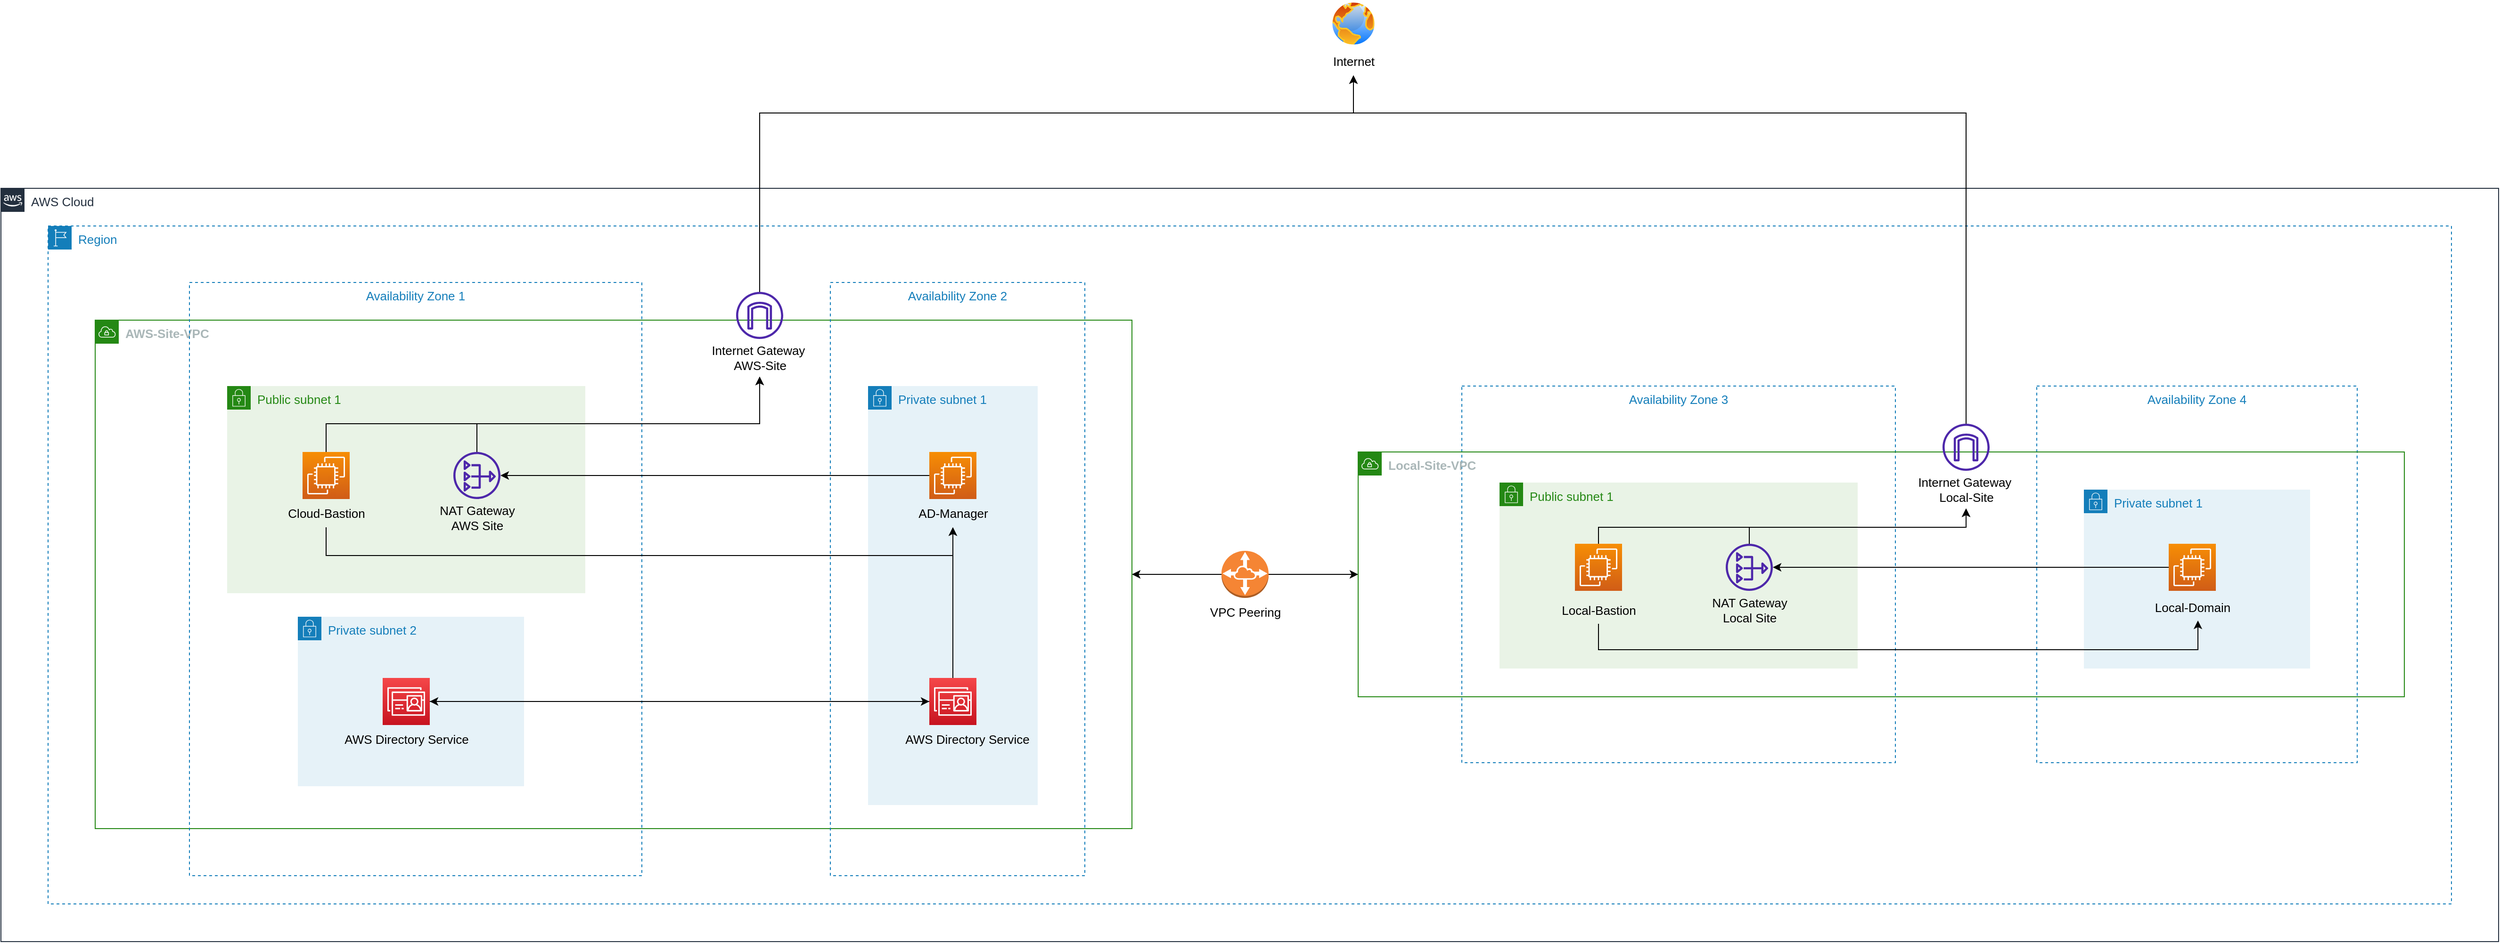 <mxfile version="20.1.1" type="device"><diagram id="S8Sr_7LqdmDcDRECNjZU" name="Page-1"><mxGraphModel dx="3184" dy="1077" grid="1" gridSize="10" guides="1" tooltips="1" connect="1" arrows="1" fold="1" page="1" pageScale="1" pageWidth="850" pageHeight="1100" math="0" shadow="0"><root><mxCell id="0"/><mxCell id="1" parent="0"/><mxCell id="4rdcYY6IDJQYReY9Mdef-29" value="&lt;font style=&quot;font-size: 13px;&quot;&gt;Region&lt;/font&gt;" style="points=[[0,0],[0.25,0],[0.5,0],[0.75,0],[1,0],[1,0.25],[1,0.5],[1,0.75],[1,1],[0.75,1],[0.5,1],[0.25,1],[0,1],[0,0.75],[0,0.5],[0,0.25]];outlineConnect=0;gradientColor=none;html=1;whiteSpace=wrap;fontSize=12;fontStyle=0;container=1;pointerEvents=0;collapsible=0;recursiveResize=0;shape=mxgraph.aws4.group;grIcon=mxgraph.aws4.group_region;strokeColor=#147EBA;fillColor=none;verticalAlign=top;align=left;spacingLeft=30;fontColor=#147EBA;dashed=1;" vertex="1" parent="1"><mxGeometry x="-270" y="360" width="2550" height="720" as="geometry"/></mxCell><mxCell id="4rdcYY6IDJQYReY9Mdef-23" value="&lt;font style=&quot;font-size: 13px;&quot;&gt;Private subnet 1&lt;/font&gt;" style="points=[[0,0],[0.25,0],[0.5,0],[0.75,0],[1,0],[1,0.25],[1,0.5],[1,0.75],[1,1],[0.75,1],[0.5,1],[0.25,1],[0,1],[0,0.75],[0,0.5],[0,0.25]];outlineConnect=0;gradientColor=none;html=1;whiteSpace=wrap;fontSize=12;fontStyle=0;container=0;pointerEvents=0;collapsible=0;recursiveResize=0;shape=mxgraph.aws4.group;grIcon=mxgraph.aws4.group_security_group;grStroke=0;strokeColor=#147EBA;fillColor=#E6F2F8;verticalAlign=top;align=left;spacingLeft=30;fontColor=#147EBA;dashed=0;" vertex="1" parent="4rdcYY6IDJQYReY9Mdef-29"><mxGeometry x="870" y="170" width="180" height="445" as="geometry"/></mxCell><mxCell id="4rdcYY6IDJQYReY9Mdef-28" value="&lt;font style=&quot;font-size: 13px;&quot;&gt;&lt;b&gt;AWS-Site-VPC&lt;/b&gt;&lt;/font&gt;" style="points=[[0,0],[0.25,0],[0.5,0],[0.75,0],[1,0],[1,0.25],[1,0.5],[1,0.75],[1,1],[0.75,1],[0.5,1],[0.25,1],[0,1],[0,0.75],[0,0.5],[0,0.25]];outlineConnect=0;gradientColor=none;html=1;whiteSpace=wrap;fontSize=12;fontStyle=0;container=1;pointerEvents=0;collapsible=0;recursiveResize=0;shape=mxgraph.aws4.group;grIcon=mxgraph.aws4.group_vpc;strokeColor=#248814;fillColor=none;verticalAlign=top;align=left;spacingLeft=30;fontColor=#AAB7B8;dashed=0;" vertex="1" parent="1"><mxGeometry x="-220" y="460" width="1100" height="540" as="geometry"/></mxCell><mxCell id="4rdcYY6IDJQYReY9Mdef-30" value="&lt;font style=&quot;font-size: 13px;&quot;&gt;AWS Cloud&lt;/font&gt;" style="points=[[0,0],[0.25,0],[0.5,0],[0.75,0],[1,0],[1,0.25],[1,0.5],[1,0.75],[1,1],[0.75,1],[0.5,1],[0.25,1],[0,1],[0,0.75],[0,0.5],[0,0.25]];outlineConnect=0;gradientColor=none;html=1;whiteSpace=wrap;fontSize=12;fontStyle=0;container=1;pointerEvents=0;collapsible=0;recursiveResize=0;shape=mxgraph.aws4.group;grIcon=mxgraph.aws4.group_aws_cloud_alt;strokeColor=#232F3E;fillColor=none;verticalAlign=top;align=left;spacingLeft=30;fontColor=#232F3E;dashed=0;" vertex="1" parent="1"><mxGeometry x="-320" y="320" width="2650" height="800" as="geometry"/></mxCell><mxCell id="4rdcYY6IDJQYReY9Mdef-27" value="Availability Zone 2" style="fillColor=none;strokeColor=#147EBA;dashed=1;verticalAlign=top;fontStyle=0;fontColor=#147EBA;fontSize=13;" vertex="1" parent="4rdcYY6IDJQYReY9Mdef-30"><mxGeometry x="880" y="100" width="270" height="630" as="geometry"/></mxCell><mxCell id="4rdcYY6IDJQYReY9Mdef-186" value="Availability Zone 4" style="fillColor=none;strokeColor=#147EBA;dashed=1;verticalAlign=top;fontStyle=0;fontColor=#147EBA;fontSize=13;" vertex="1" parent="4rdcYY6IDJQYReY9Mdef-30"><mxGeometry x="2160" y="210" width="340" height="400" as="geometry"/></mxCell><mxCell id="4rdcYY6IDJQYReY9Mdef-166" value="Availability Zone 3" style="fillColor=none;strokeColor=#147EBA;dashed=1;verticalAlign=top;fontStyle=0;fontColor=#147EBA;fontSize=13;" vertex="1" parent="4rdcYY6IDJQYReY9Mdef-30"><mxGeometry x="1550" y="210" width="460" height="400" as="geometry"/></mxCell><mxCell id="4rdcYY6IDJQYReY9Mdef-31" value="" style="sketch=0;outlineConnect=0;fontColor=#232F3E;gradientColor=none;fillColor=#4D27AA;strokeColor=none;dashed=0;verticalLabelPosition=bottom;verticalAlign=top;align=center;html=1;fontSize=12;fontStyle=0;aspect=fixed;pointerEvents=1;shape=mxgraph.aws4.internet_gateway;" vertex="1" parent="4rdcYY6IDJQYReY9Mdef-30"><mxGeometry x="780" y="110" width="50" height="50" as="geometry"/></mxCell><mxCell id="4rdcYY6IDJQYReY9Mdef-32" value="&lt;font style=&quot;font-size: 13px;&quot;&gt;Internet Gateway&amp;nbsp;&lt;br&gt;AWS-Site&lt;br&gt;&lt;/font&gt;" style="text;html=1;align=center;verticalAlign=middle;resizable=0;points=[];autosize=1;strokeColor=none;fillColor=none;" vertex="1" parent="4rdcYY6IDJQYReY9Mdef-30"><mxGeometry x="740" y="160" width="130" height="40" as="geometry"/></mxCell><mxCell id="4rdcYY6IDJQYReY9Mdef-11" value="" style="sketch=0;points=[[0,0,0],[0.25,0,0],[0.5,0,0],[0.75,0,0],[1,0,0],[0,1,0],[0.25,1,0],[0.5,1,0],[0.75,1,0],[1,1,0],[0,0.25,0],[0,0.5,0],[0,0.75,0],[1,0.25,0],[1,0.5,0],[1,0.75,0]];outlineConnect=0;fontColor=#232F3E;gradientColor=#F78E04;gradientDirection=north;fillColor=#D05C17;strokeColor=#ffffff;dashed=0;verticalLabelPosition=bottom;verticalAlign=top;align=center;html=1;fontSize=12;fontStyle=0;aspect=fixed;shape=mxgraph.aws4.resourceIcon;resIcon=mxgraph.aws4.ec2;" vertex="1" parent="4rdcYY6IDJQYReY9Mdef-30"><mxGeometry x="985" y="280" width="50" height="50" as="geometry"/></mxCell><mxCell id="4rdcYY6IDJQYReY9Mdef-12" value="&lt;span style=&quot;font-size: 13px;&quot;&gt;AD-Manager&lt;/span&gt;" style="text;html=1;align=center;verticalAlign=middle;resizable=0;points=[];autosize=1;strokeColor=none;fillColor=none;" vertex="1" parent="4rdcYY6IDJQYReY9Mdef-30"><mxGeometry x="960" y="330" width="100" height="30" as="geometry"/></mxCell><mxCell id="4rdcYY6IDJQYReY9Mdef-13" value="" style="sketch=0;points=[[0,0,0],[0.25,0,0],[0.5,0,0],[0.75,0,0],[1,0,0],[0,1,0],[0.25,1,0],[0.5,1,0],[0.75,1,0],[1,1,0],[0,0.25,0],[0,0.5,0],[0,0.75,0],[1,0.25,0],[1,0.5,0],[1,0.75,0]];outlineConnect=0;fontColor=#232F3E;gradientColor=#F54749;gradientDirection=north;fillColor=#C7131F;strokeColor=#ffffff;dashed=0;verticalLabelPosition=bottom;verticalAlign=top;align=center;html=1;fontSize=12;fontStyle=0;aspect=fixed;shape=mxgraph.aws4.resourceIcon;resIcon=mxgraph.aws4.directory_service;" vertex="1" parent="4rdcYY6IDJQYReY9Mdef-30"><mxGeometry x="985" y="520" width="50" height="50" as="geometry"/></mxCell><mxCell id="4rdcYY6IDJQYReY9Mdef-18" style="edgeStyle=orthogonalEdgeStyle;rounded=0;orthogonalLoop=1;jettySize=auto;html=1;fontSize=13;" edge="1" parent="4rdcYY6IDJQYReY9Mdef-30" source="4rdcYY6IDJQYReY9Mdef-13" target="4rdcYY6IDJQYReY9Mdef-12"><mxGeometry relative="1" as="geometry"/></mxCell><mxCell id="4rdcYY6IDJQYReY9Mdef-14" value="&lt;span style=&quot;font-size: 13px;&quot;&gt;AWS Directory Service&lt;/span&gt;" style="text;html=1;align=center;verticalAlign=middle;resizable=0;points=[];autosize=1;strokeColor=none;fillColor=none;" vertex="1" parent="4rdcYY6IDJQYReY9Mdef-30"><mxGeometry x="945" y="570" width="160" height="30" as="geometry"/></mxCell><mxCell id="4rdcYY6IDJQYReY9Mdef-155" value="&lt;font style=&quot;font-size: 13px;&quot;&gt;&lt;b&gt;Local-Site-VPC&lt;/b&gt;&lt;/font&gt;" style="points=[[0,0],[0.25,0],[0.5,0],[0.75,0],[1,0],[1,0.25],[1,0.5],[1,0.75],[1,1],[0.75,1],[0.5,1],[0.25,1],[0,1],[0,0.75],[0,0.5],[0,0.25]];outlineConnect=0;gradientColor=none;html=1;whiteSpace=wrap;fontSize=12;fontStyle=0;container=1;pointerEvents=0;collapsible=0;recursiveResize=0;shape=mxgraph.aws4.group;grIcon=mxgraph.aws4.group_vpc;strokeColor=#248814;fillColor=none;verticalAlign=top;align=left;spacingLeft=30;fontColor=#AAB7B8;dashed=0;" vertex="1" parent="4rdcYY6IDJQYReY9Mdef-30"><mxGeometry x="1440" y="280" width="1110" height="260" as="geometry"/></mxCell><mxCell id="4rdcYY6IDJQYReY9Mdef-167" value="&lt;font style=&quot;font-size: 13px;&quot;&gt;Private subnet 1&lt;/font&gt;" style="points=[[0,0],[0.25,0],[0.5,0],[0.75,0],[1,0],[1,0.25],[1,0.5],[1,0.75],[1,1],[0.75,1],[0.5,1],[0.25,1],[0,1],[0,0.75],[0,0.5],[0,0.25]];outlineConnect=0;gradientColor=none;html=1;whiteSpace=wrap;fontSize=12;fontStyle=0;container=1;pointerEvents=0;collapsible=0;recursiveResize=0;shape=mxgraph.aws4.group;grIcon=mxgraph.aws4.group_security_group;grStroke=0;strokeColor=#147EBA;fillColor=#E6F2F8;verticalAlign=top;align=left;spacingLeft=30;fontColor=#147EBA;dashed=0;" vertex="1" parent="4rdcYY6IDJQYReY9Mdef-155"><mxGeometry x="770" y="40" width="240" height="190" as="geometry"/></mxCell><mxCell id="4rdcYY6IDJQYReY9Mdef-169" value="" style="sketch=0;points=[[0,0,0],[0.25,0,0],[0.5,0,0],[0.75,0,0],[1,0,0],[0,1,0],[0.25,1,0],[0.5,1,0],[0.75,1,0],[1,1,0],[0,0.25,0],[0,0.5,0],[0,0.75,0],[1,0.25,0],[1,0.5,0],[1,0.75,0]];outlineConnect=0;fontColor=#232F3E;gradientColor=#F78E04;gradientDirection=north;fillColor=#D05C17;strokeColor=#ffffff;dashed=0;verticalLabelPosition=bottom;verticalAlign=top;align=center;html=1;fontSize=12;fontStyle=0;aspect=fixed;shape=mxgraph.aws4.resourceIcon;resIcon=mxgraph.aws4.ec2;" vertex="1" parent="4rdcYY6IDJQYReY9Mdef-167"><mxGeometry x="90" y="57.5" width="50" height="50" as="geometry"/></mxCell><mxCell id="4rdcYY6IDJQYReY9Mdef-168" value="&lt;font style=&quot;font-size: 13px;&quot;&gt;Public subnet 1&lt;/font&gt;" style="points=[[0,0],[0.25,0],[0.5,0],[0.75,0],[1,0],[1,0.25],[1,0.5],[1,0.75],[1,1],[0.75,1],[0.5,1],[0.25,1],[0,1],[0,0.75],[0,0.5],[0,0.25]];outlineConnect=0;gradientColor=none;html=1;whiteSpace=wrap;fontSize=12;fontStyle=0;container=1;pointerEvents=0;collapsible=0;recursiveResize=0;shape=mxgraph.aws4.group;grIcon=mxgraph.aws4.group_security_group;grStroke=0;strokeColor=#248814;fillColor=#E9F3E6;verticalAlign=top;align=left;spacingLeft=30;fontColor=#248814;dashed=0;" vertex="1" parent="4rdcYY6IDJQYReY9Mdef-155"><mxGeometry x="150" y="32.5" width="380" height="197.5" as="geometry"/></mxCell><mxCell id="4rdcYY6IDJQYReY9Mdef-187" value="" style="sketch=0;points=[[0,0,0],[0.25,0,0],[0.5,0,0],[0.75,0,0],[1,0,0],[0,1,0],[0.25,1,0],[0.5,1,0],[0.75,1,0],[1,1,0],[0,0.25,0],[0,0.5,0],[0,0.75,0],[1,0.25,0],[1,0.5,0],[1,0.75,0]];outlineConnect=0;fontColor=#232F3E;gradientColor=#F78E04;gradientDirection=north;fillColor=#D05C17;strokeColor=#ffffff;dashed=0;verticalLabelPosition=bottom;verticalAlign=top;align=center;html=1;fontSize=12;fontStyle=0;aspect=fixed;shape=mxgraph.aws4.resourceIcon;resIcon=mxgraph.aws4.ec2;" vertex="1" parent="4rdcYY6IDJQYReY9Mdef-168"><mxGeometry x="80" y="65" width="50" height="50" as="geometry"/></mxCell><mxCell id="4rdcYY6IDJQYReY9Mdef-174" value="" style="sketch=0;outlineConnect=0;fontColor=#232F3E;gradientColor=none;fillColor=#4D27AA;strokeColor=none;dashed=0;verticalLabelPosition=bottom;verticalAlign=top;align=center;html=1;fontSize=12;fontStyle=0;aspect=fixed;pointerEvents=1;shape=mxgraph.aws4.nat_gateway;" vertex="1" parent="4rdcYY6IDJQYReY9Mdef-168"><mxGeometry x="240" y="65" width="50" height="50" as="geometry"/></mxCell><mxCell id="4rdcYY6IDJQYReY9Mdef-188" value="&lt;font style=&quot;font-size: 13px;&quot;&gt;Local-Bastion&lt;/font&gt;" style="text;html=1;align=center;verticalAlign=middle;resizable=0;points=[];autosize=1;strokeColor=none;fillColor=none;" vertex="1" parent="4rdcYY6IDJQYReY9Mdef-168"><mxGeometry x="55" y="120" width="100" height="30" as="geometry"/></mxCell><mxCell id="4rdcYY6IDJQYReY9Mdef-175" value="&lt;font style=&quot;font-size: 13px;&quot;&gt;NAT Gateway&lt;br&gt;Local Site&lt;br&gt;&lt;/font&gt;" style="text;html=1;align=center;verticalAlign=middle;resizable=0;points=[];autosize=1;strokeColor=none;fillColor=none;" vertex="1" parent="4rdcYY6IDJQYReY9Mdef-168"><mxGeometry x="215" y="115" width="100" height="40" as="geometry"/></mxCell><mxCell id="4rdcYY6IDJQYReY9Mdef-191" style="edgeStyle=orthogonalEdgeStyle;rounded=0;orthogonalLoop=1;jettySize=auto;html=1;fontSize=13;" edge="1" parent="4rdcYY6IDJQYReY9Mdef-155" source="4rdcYY6IDJQYReY9Mdef-169" target="4rdcYY6IDJQYReY9Mdef-174"><mxGeometry relative="1" as="geometry"/></mxCell><mxCell id="4rdcYY6IDJQYReY9Mdef-192" value="" style="sketch=0;outlineConnect=0;fontColor=#232F3E;gradientColor=none;fillColor=#4D27AA;strokeColor=none;dashed=0;verticalLabelPosition=bottom;verticalAlign=top;align=center;html=1;fontSize=12;fontStyle=0;aspect=fixed;pointerEvents=1;shape=mxgraph.aws4.internet_gateway;" vertex="1" parent="4rdcYY6IDJQYReY9Mdef-155"><mxGeometry x="620" y="-30" width="50" height="50" as="geometry"/></mxCell><mxCell id="4rdcYY6IDJQYReY9Mdef-193" value="&lt;font style=&quot;font-size: 13px;&quot;&gt;Internet Gateway&amp;nbsp;&lt;br&gt;Local-Site&lt;br&gt;&lt;/font&gt;" style="text;html=1;align=center;verticalAlign=middle;resizable=0;points=[];autosize=1;strokeColor=none;fillColor=none;" vertex="1" parent="4rdcYY6IDJQYReY9Mdef-155"><mxGeometry x="580" y="20" width="130" height="40" as="geometry"/></mxCell><mxCell id="4rdcYY6IDJQYReY9Mdef-194" style="edgeStyle=orthogonalEdgeStyle;rounded=0;orthogonalLoop=1;jettySize=auto;html=1;fontSize=13;" edge="1" parent="4rdcYY6IDJQYReY9Mdef-155" source="4rdcYY6IDJQYReY9Mdef-174" target="4rdcYY6IDJQYReY9Mdef-193"><mxGeometry relative="1" as="geometry"><Array as="points"><mxPoint x="415" y="80"/><mxPoint x="645" y="80"/></Array></mxGeometry></mxCell><mxCell id="4rdcYY6IDJQYReY9Mdef-195" style="edgeStyle=orthogonalEdgeStyle;rounded=0;orthogonalLoop=1;jettySize=auto;html=1;fontSize=13;" edge="1" parent="4rdcYY6IDJQYReY9Mdef-155" source="4rdcYY6IDJQYReY9Mdef-187" target="4rdcYY6IDJQYReY9Mdef-193"><mxGeometry relative="1" as="geometry"><Array as="points"><mxPoint x="255" y="80"/><mxPoint x="645" y="80"/></Array></mxGeometry></mxCell><mxCell id="4rdcYY6IDJQYReY9Mdef-190" style="edgeStyle=orthogonalEdgeStyle;rounded=0;orthogonalLoop=1;jettySize=auto;html=1;fontSize=13;" edge="1" parent="4rdcYY6IDJQYReY9Mdef-30" source="4rdcYY6IDJQYReY9Mdef-183" target="4rdcYY6IDJQYReY9Mdef-155"><mxGeometry relative="1" as="geometry"/></mxCell><mxCell id="4rdcYY6IDJQYReY9Mdef-183" value="" style="outlineConnect=0;dashed=0;verticalLabelPosition=bottom;verticalAlign=top;align=center;html=1;shape=mxgraph.aws3.vpc_peering;fillColor=#F58534;gradientColor=none;fontSize=13;" vertex="1" parent="4rdcYY6IDJQYReY9Mdef-30"><mxGeometry x="1295" y="385" width="50" height="50" as="geometry"/></mxCell><mxCell id="4rdcYY6IDJQYReY9Mdef-170" value="&lt;font style=&quot;font-size: 13px;&quot;&gt;VPC Peering&lt;/font&gt;" style="text;html=1;align=center;verticalAlign=middle;resizable=0;points=[];autosize=1;strokeColor=none;fillColor=none;" vertex="1" parent="4rdcYY6IDJQYReY9Mdef-30"><mxGeometry x="1270" y="435" width="100" height="30" as="geometry"/></mxCell><mxCell id="4rdcYY6IDJQYReY9Mdef-171" value="&lt;span style=&quot;font-size: 13px;&quot;&gt;Local-Domain&lt;/span&gt;" style="text;html=1;align=center;verticalAlign=middle;resizable=0;points=[];autosize=1;strokeColor=none;fillColor=none;" vertex="1" parent="4rdcYY6IDJQYReY9Mdef-30"><mxGeometry x="2275" y="430" width="100" height="30" as="geometry"/></mxCell><mxCell id="4rdcYY6IDJQYReY9Mdef-199" style="edgeStyle=orthogonalEdgeStyle;rounded=0;orthogonalLoop=1;jettySize=auto;html=1;entryX=0.56;entryY=0.967;entryDx=0;entryDy=0;entryPerimeter=0;fontSize=13;" edge="1" parent="4rdcYY6IDJQYReY9Mdef-30" source="4rdcYY6IDJQYReY9Mdef-188" target="4rdcYY6IDJQYReY9Mdef-171"><mxGeometry relative="1" as="geometry"><Array as="points"><mxPoint x="1695" y="490"/><mxPoint x="2331" y="490"/></Array></mxGeometry></mxCell><mxCell id="4rdcYY6IDJQYReY9Mdef-26" value="Availability Zone 1" style="fillColor=none;strokeColor=#147EBA;dashed=1;verticalAlign=top;fontStyle=0;fontColor=#147EBA;fontSize=13;" vertex="1" parent="1"><mxGeometry x="-120" y="420" width="480" height="630" as="geometry"/></mxCell><mxCell id="4rdcYY6IDJQYReY9Mdef-25" value="&lt;font style=&quot;font-size: 13px;&quot;&gt;Private subnet 2&lt;/font&gt;" style="points=[[0,0],[0.25,0],[0.5,0],[0.75,0],[1,0],[1,0.25],[1,0.5],[1,0.75],[1,1],[0.75,1],[0.5,1],[0.25,1],[0,1],[0,0.75],[0,0.5],[0,0.25]];outlineConnect=0;gradientColor=none;html=1;whiteSpace=wrap;fontSize=12;fontStyle=0;container=1;pointerEvents=0;collapsible=0;recursiveResize=0;shape=mxgraph.aws4.group;grIcon=mxgraph.aws4.group_security_group;grStroke=0;strokeColor=#147EBA;fillColor=#E6F2F8;verticalAlign=top;align=left;spacingLeft=30;fontColor=#147EBA;dashed=0;" vertex="1" parent="1"><mxGeometry x="-5" y="775" width="240" height="180" as="geometry"/></mxCell><mxCell id="4rdcYY6IDJQYReY9Mdef-22" value="&lt;font style=&quot;font-size: 13px;&quot;&gt;Public subnet 1&lt;/font&gt;" style="points=[[0,0],[0.25,0],[0.5,0],[0.75,0],[1,0],[1,0.25],[1,0.5],[1,0.75],[1,1],[0.75,1],[0.5,1],[0.25,1],[0,1],[0,0.75],[0,0.5],[0,0.25]];outlineConnect=0;gradientColor=none;html=1;whiteSpace=wrap;fontSize=12;fontStyle=0;container=1;pointerEvents=0;collapsible=0;recursiveResize=0;shape=mxgraph.aws4.group;grIcon=mxgraph.aws4.group_security_group;grStroke=0;strokeColor=#248814;fillColor=#E9F3E6;verticalAlign=top;align=left;spacingLeft=30;fontColor=#248814;dashed=0;" vertex="1" parent="1"><mxGeometry x="-80" y="530" width="380" height="220" as="geometry"/></mxCell><mxCell id="4rdcYY6IDJQYReY9Mdef-4" value="&lt;font style=&quot;font-size: 13px;&quot;&gt;Cloud-Bastion&lt;/font&gt;" style="text;html=1;align=center;verticalAlign=middle;resizable=0;points=[];autosize=1;strokeColor=none;fillColor=none;" vertex="1" parent="4rdcYY6IDJQYReY9Mdef-22"><mxGeometry x="50" y="120" width="110" height="30" as="geometry"/></mxCell><mxCell id="4rdcYY6IDJQYReY9Mdef-206" style="edgeStyle=orthogonalEdgeStyle;rounded=0;orthogonalLoop=1;jettySize=auto;html=1;fontSize=13;" edge="1" parent="1" source="4rdcYY6IDJQYReY9Mdef-2" target="4rdcYY6IDJQYReY9Mdef-32"><mxGeometry relative="1" as="geometry"><Array as="points"><mxPoint x="25" y="570"/><mxPoint x="485" y="570"/></Array></mxGeometry></mxCell><mxCell id="4rdcYY6IDJQYReY9Mdef-2" value="" style="sketch=0;points=[[0,0,0],[0.25,0,0],[0.5,0,0],[0.75,0,0],[1,0,0],[0,1,0],[0.25,1,0],[0.5,1,0],[0.75,1,0],[1,1,0],[0,0.25,0],[0,0.5,0],[0,0.75,0],[1,0.25,0],[1,0.5,0],[1,0.75,0]];outlineConnect=0;fontColor=#232F3E;gradientColor=#F78E04;gradientDirection=north;fillColor=#D05C17;strokeColor=#ffffff;dashed=0;verticalLabelPosition=bottom;verticalAlign=top;align=center;html=1;fontSize=12;fontStyle=0;aspect=fixed;shape=mxgraph.aws4.resourceIcon;resIcon=mxgraph.aws4.ec2;" vertex="1" parent="1"><mxGeometry y="600" width="50" height="50" as="geometry"/></mxCell><mxCell id="4rdcYY6IDJQYReY9Mdef-207" style="edgeStyle=orthogonalEdgeStyle;rounded=0;orthogonalLoop=1;jettySize=auto;html=1;fontSize=13;" edge="1" parent="1" source="4rdcYY6IDJQYReY9Mdef-7" target="4rdcYY6IDJQYReY9Mdef-32"><mxGeometry relative="1" as="geometry"><Array as="points"><mxPoint x="185" y="570"/><mxPoint x="485" y="570"/></Array></mxGeometry></mxCell><mxCell id="4rdcYY6IDJQYReY9Mdef-7" value="" style="sketch=0;outlineConnect=0;fontColor=#232F3E;gradientColor=none;fillColor=#4D27AA;strokeColor=none;dashed=0;verticalLabelPosition=bottom;verticalAlign=top;align=center;html=1;fontSize=12;fontStyle=0;aspect=fixed;pointerEvents=1;shape=mxgraph.aws4.nat_gateway;" vertex="1" parent="1"><mxGeometry x="160" y="600" width="50" height="50" as="geometry"/></mxCell><mxCell id="4rdcYY6IDJQYReY9Mdef-8" value="&lt;font style=&quot;font-size: 13px;&quot;&gt;NAT Gateway&lt;br&gt;AWS Site&lt;br&gt;&lt;/font&gt;" style="text;html=1;align=center;verticalAlign=middle;resizable=0;points=[];autosize=1;strokeColor=none;fillColor=none;" vertex="1" parent="1"><mxGeometry x="135" y="650" width="100" height="40" as="geometry"/></mxCell><mxCell id="4rdcYY6IDJQYReY9Mdef-205" value="" style="edgeStyle=orthogonalEdgeStyle;rounded=0;orthogonalLoop=1;jettySize=auto;html=1;fontSize=13;" edge="1" parent="1" source="4rdcYY6IDJQYReY9Mdef-10"><mxGeometry relative="1" as="geometry"><mxPoint x="1000" y="1160" as="targetPoint"/></mxGeometry></mxCell><mxCell id="4rdcYY6IDJQYReY9Mdef-17" style="edgeStyle=orthogonalEdgeStyle;rounded=0;orthogonalLoop=1;jettySize=auto;html=1;fontSize=13;" edge="1" parent="1" source="4rdcYY6IDJQYReY9Mdef-11" target="4rdcYY6IDJQYReY9Mdef-7"><mxGeometry relative="1" as="geometry"/></mxCell><mxCell id="4rdcYY6IDJQYReY9Mdef-21" style="edgeStyle=orthogonalEdgeStyle;rounded=0;orthogonalLoop=1;jettySize=auto;html=1;entryX=1;entryY=0.5;entryDx=0;entryDy=0;entryPerimeter=0;fontSize=13;" edge="1" parent="1" source="4rdcYY6IDJQYReY9Mdef-13" target="4rdcYY6IDJQYReY9Mdef-15"><mxGeometry relative="1" as="geometry"/></mxCell><mxCell id="4rdcYY6IDJQYReY9Mdef-20" style="edgeStyle=orthogonalEdgeStyle;rounded=0;orthogonalLoop=1;jettySize=auto;html=1;entryX=0;entryY=0.5;entryDx=0;entryDy=0;entryPerimeter=0;fontSize=13;" edge="1" parent="1" source="4rdcYY6IDJQYReY9Mdef-15" target="4rdcYY6IDJQYReY9Mdef-13"><mxGeometry relative="1" as="geometry"/></mxCell><mxCell id="4rdcYY6IDJQYReY9Mdef-15" value="" style="sketch=0;points=[[0,0,0],[0.25,0,0],[0.5,0,0],[0.75,0,0],[1,0,0],[0,1,0],[0.25,1,0],[0.5,1,0],[0.75,1,0],[1,1,0],[0,0.25,0],[0,0.5,0],[0,0.75,0],[1,0.25,0],[1,0.5,0],[1,0.75,0]];outlineConnect=0;fontColor=#232F3E;gradientColor=#F54749;gradientDirection=north;fillColor=#C7131F;strokeColor=#ffffff;dashed=0;verticalLabelPosition=bottom;verticalAlign=top;align=center;html=1;fontSize=12;fontStyle=0;aspect=fixed;shape=mxgraph.aws4.resourceIcon;resIcon=mxgraph.aws4.directory_service;" vertex="1" parent="1"><mxGeometry x="85" y="840" width="50" height="50" as="geometry"/></mxCell><mxCell id="4rdcYY6IDJQYReY9Mdef-16" value="&lt;span style=&quot;font-size: 13px;&quot;&gt;AWS Directory Service&lt;/span&gt;" style="text;html=1;align=center;verticalAlign=middle;resizable=0;points=[];autosize=1;strokeColor=none;fillColor=none;" vertex="1" parent="1"><mxGeometry x="30" y="890" width="160" height="30" as="geometry"/></mxCell><mxCell id="4rdcYY6IDJQYReY9Mdef-189" style="edgeStyle=orthogonalEdgeStyle;rounded=0;orthogonalLoop=1;jettySize=auto;html=1;fontSize=13;" edge="1" parent="1" source="4rdcYY6IDJQYReY9Mdef-183" target="4rdcYY6IDJQYReY9Mdef-28"><mxGeometry relative="1" as="geometry"/></mxCell><mxCell id="4rdcYY6IDJQYReY9Mdef-200" value="" style="aspect=fixed;perimeter=ellipsePerimeter;html=1;align=center;shadow=0;dashed=0;spacingTop=3;image;image=img/lib/active_directory/internet_globe.svg;fontSize=13;" vertex="1" parent="1"><mxGeometry x="1090" y="120" width="50" height="50" as="geometry"/></mxCell><mxCell id="4rdcYY6IDJQYReY9Mdef-201" value="Internet" style="text;html=1;align=center;verticalAlign=middle;resizable=0;points=[];autosize=1;strokeColor=none;fillColor=none;fontSize=13;" vertex="1" parent="1"><mxGeometry x="1080" y="170" width="70" height="30" as="geometry"/></mxCell><mxCell id="4rdcYY6IDJQYReY9Mdef-202" style="edgeStyle=orthogonalEdgeStyle;rounded=0;orthogonalLoop=1;jettySize=auto;html=1;fontSize=13;" edge="1" parent="1" source="4rdcYY6IDJQYReY9Mdef-31" target="4rdcYY6IDJQYReY9Mdef-201"><mxGeometry relative="1" as="geometry"><Array as="points"><mxPoint x="485" y="240"/><mxPoint x="1115" y="240"/></Array></mxGeometry></mxCell><mxCell id="4rdcYY6IDJQYReY9Mdef-203" style="edgeStyle=orthogonalEdgeStyle;rounded=0;orthogonalLoop=1;jettySize=auto;html=1;fontSize=13;" edge="1" parent="1" source="4rdcYY6IDJQYReY9Mdef-192" target="4rdcYY6IDJQYReY9Mdef-201"><mxGeometry relative="1" as="geometry"><Array as="points"><mxPoint x="1765" y="240"/><mxPoint x="1115" y="240"/></Array></mxGeometry></mxCell><mxCell id="4rdcYY6IDJQYReY9Mdef-209" style="edgeStyle=orthogonalEdgeStyle;rounded=0;orthogonalLoop=1;jettySize=auto;html=1;fontSize=13;" edge="1" parent="1" source="4rdcYY6IDJQYReY9Mdef-4" target="4rdcYY6IDJQYReY9Mdef-12"><mxGeometry relative="1" as="geometry"><Array as="points"><mxPoint x="25" y="710"/><mxPoint x="690" y="710"/></Array></mxGeometry></mxCell></root></mxGraphModel></diagram></mxfile>